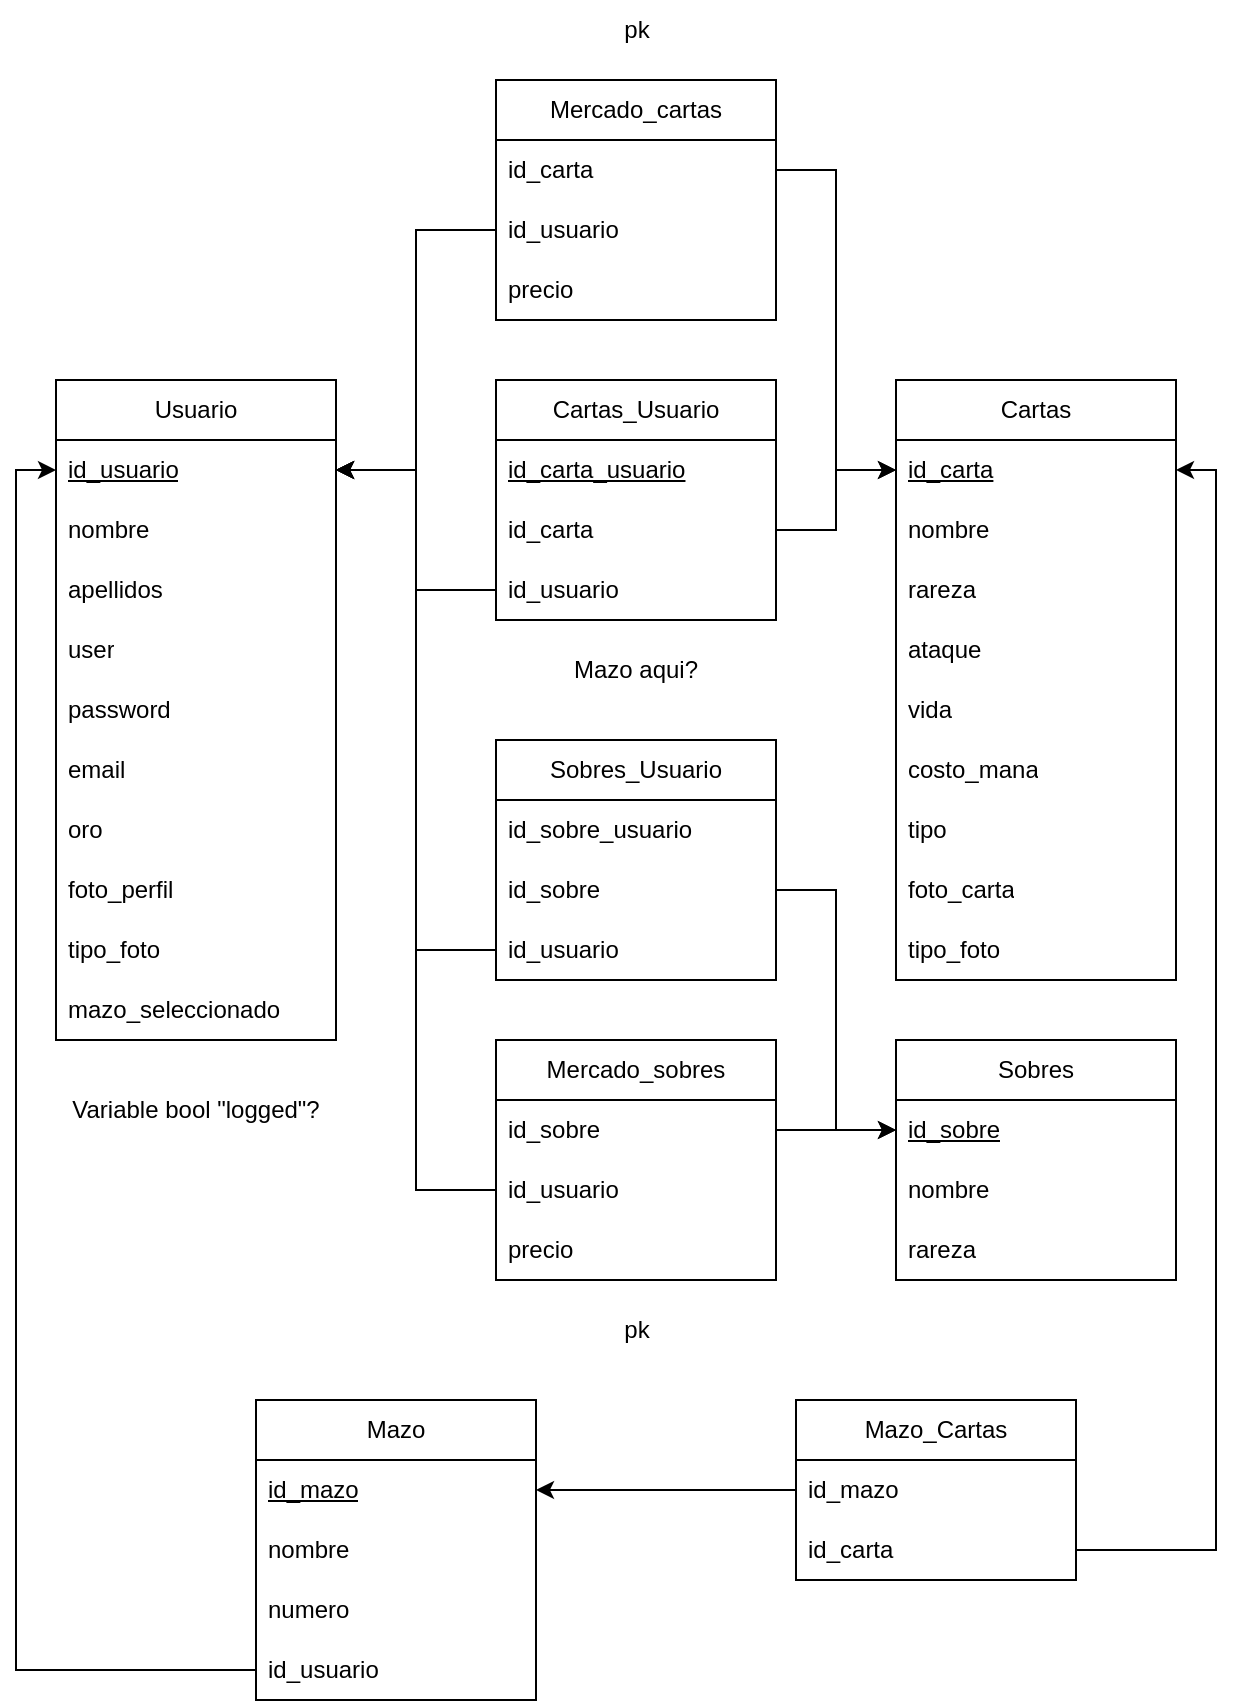 <mxfile version="23.1.3" type="device">
  <diagram name="Página-1" id="8Rh8TaldC5bqIKxcD06b">
    <mxGraphModel dx="1050" dy="1726" grid="1" gridSize="10" guides="1" tooltips="1" connect="1" arrows="1" fold="1" page="1" pageScale="1" pageWidth="827" pageHeight="1169" math="0" shadow="0">
      <root>
        <mxCell id="0" />
        <mxCell id="1" parent="0" />
        <mxCell id="Ns8RzgzaMJ_QIvP4mt8l-1" value="Usuario" style="swimlane;fontStyle=0;childLayout=stackLayout;horizontal=1;startSize=30;horizontalStack=0;resizeParent=1;resizeParentMax=0;resizeLast=0;collapsible=1;marginBottom=0;whiteSpace=wrap;html=1;" parent="1" vertex="1">
          <mxGeometry x="60" y="90" width="140" height="330" as="geometry" />
        </mxCell>
        <mxCell id="Ns8RzgzaMJ_QIvP4mt8l-12" value="&lt;u&gt;id_usuario&lt;/u&gt;" style="text;strokeColor=none;fillColor=none;align=left;verticalAlign=middle;spacingLeft=4;spacingRight=4;overflow=hidden;points=[[0,0.5],[1,0.5]];portConstraint=eastwest;rotatable=0;whiteSpace=wrap;html=1;" parent="Ns8RzgzaMJ_QIvP4mt8l-1" vertex="1">
          <mxGeometry y="30" width="140" height="30" as="geometry" />
        </mxCell>
        <mxCell id="Ns8RzgzaMJ_QIvP4mt8l-2" value="nombre" style="text;strokeColor=none;fillColor=none;align=left;verticalAlign=middle;spacingLeft=4;spacingRight=4;overflow=hidden;points=[[0,0.5],[1,0.5]];portConstraint=eastwest;rotatable=0;whiteSpace=wrap;html=1;" parent="Ns8RzgzaMJ_QIvP4mt8l-1" vertex="1">
          <mxGeometry y="60" width="140" height="30" as="geometry" />
        </mxCell>
        <mxCell id="Ns8RzgzaMJ_QIvP4mt8l-14" value="apellidos" style="text;strokeColor=none;fillColor=none;align=left;verticalAlign=middle;spacingLeft=4;spacingRight=4;overflow=hidden;points=[[0,0.5],[1,0.5]];portConstraint=eastwest;rotatable=0;whiteSpace=wrap;html=1;" parent="Ns8RzgzaMJ_QIvP4mt8l-1" vertex="1">
          <mxGeometry y="90" width="140" height="30" as="geometry" />
        </mxCell>
        <mxCell id="Ns8RzgzaMJ_QIvP4mt8l-4" value="user" style="text;strokeColor=none;fillColor=none;align=left;verticalAlign=middle;spacingLeft=4;spacingRight=4;overflow=hidden;points=[[0,0.5],[1,0.5]];portConstraint=eastwest;rotatable=0;whiteSpace=wrap;html=1;" parent="Ns8RzgzaMJ_QIvP4mt8l-1" vertex="1">
          <mxGeometry y="120" width="140" height="30" as="geometry" />
        </mxCell>
        <mxCell id="Ns8RzgzaMJ_QIvP4mt8l-5" value="password" style="text;strokeColor=none;fillColor=none;align=left;verticalAlign=middle;spacingLeft=4;spacingRight=4;overflow=hidden;points=[[0,0.5],[1,0.5]];portConstraint=eastwest;rotatable=0;whiteSpace=wrap;html=1;" parent="Ns8RzgzaMJ_QIvP4mt8l-1" vertex="1">
          <mxGeometry y="150" width="140" height="30" as="geometry" />
        </mxCell>
        <mxCell id="Ns8RzgzaMJ_QIvP4mt8l-6" value="email" style="text;strokeColor=none;fillColor=none;align=left;verticalAlign=middle;spacingLeft=4;spacingRight=4;overflow=hidden;points=[[0,0.5],[1,0.5]];portConstraint=eastwest;rotatable=0;whiteSpace=wrap;html=1;" parent="Ns8RzgzaMJ_QIvP4mt8l-1" vertex="1">
          <mxGeometry y="180" width="140" height="30" as="geometry" />
        </mxCell>
        <mxCell id="Ns8RzgzaMJ_QIvP4mt8l-16" value="oro" style="text;strokeColor=none;fillColor=none;align=left;verticalAlign=middle;spacingLeft=4;spacingRight=4;overflow=hidden;points=[[0,0.5],[1,0.5]];portConstraint=eastwest;rotatable=0;whiteSpace=wrap;html=1;" parent="Ns8RzgzaMJ_QIvP4mt8l-1" vertex="1">
          <mxGeometry y="210" width="140" height="30" as="geometry" />
        </mxCell>
        <mxCell id="Ns8RzgzaMJ_QIvP4mt8l-18" value="foto_perfil" style="text;strokeColor=none;fillColor=none;align=left;verticalAlign=middle;spacingLeft=4;spacingRight=4;overflow=hidden;points=[[0,0.5],[1,0.5]];portConstraint=eastwest;rotatable=0;whiteSpace=wrap;html=1;" parent="Ns8RzgzaMJ_QIvP4mt8l-1" vertex="1">
          <mxGeometry y="240" width="140" height="30" as="geometry" />
        </mxCell>
        <mxCell id="Ns8RzgzaMJ_QIvP4mt8l-19" value="tipo_foto" style="text;strokeColor=none;fillColor=none;align=left;verticalAlign=middle;spacingLeft=4;spacingRight=4;overflow=hidden;points=[[0,0.5],[1,0.5]];portConstraint=eastwest;rotatable=0;whiteSpace=wrap;html=1;" parent="Ns8RzgzaMJ_QIvP4mt8l-1" vertex="1">
          <mxGeometry y="270" width="140" height="30" as="geometry" />
        </mxCell>
        <mxCell id="-MSP2CegwJGiO8olLoE--1" value="mazo_seleccionado" style="text;strokeColor=none;fillColor=none;align=left;verticalAlign=middle;spacingLeft=4;spacingRight=4;overflow=hidden;points=[[0,0.5],[1,0.5]];portConstraint=eastwest;rotatable=0;whiteSpace=wrap;html=1;" vertex="1" parent="Ns8RzgzaMJ_QIvP4mt8l-1">
          <mxGeometry y="300" width="140" height="30" as="geometry" />
        </mxCell>
        <mxCell id="Ns8RzgzaMJ_QIvP4mt8l-7" value="Cartas" style="swimlane;fontStyle=0;childLayout=stackLayout;horizontal=1;startSize=30;horizontalStack=0;resizeParent=1;resizeParentMax=0;resizeLast=0;collapsible=1;marginBottom=0;whiteSpace=wrap;html=1;" parent="1" vertex="1">
          <mxGeometry x="480" y="90" width="140" height="300" as="geometry" />
        </mxCell>
        <mxCell id="Ns8RzgzaMJ_QIvP4mt8l-13" value="&lt;u&gt;id_carta&lt;/u&gt;" style="text;strokeColor=none;fillColor=none;align=left;verticalAlign=middle;spacingLeft=4;spacingRight=4;overflow=hidden;points=[[0,0.5],[1,0.5]];portConstraint=eastwest;rotatable=0;whiteSpace=wrap;html=1;" parent="Ns8RzgzaMJ_QIvP4mt8l-7" vertex="1">
          <mxGeometry y="30" width="140" height="30" as="geometry" />
        </mxCell>
        <mxCell id="Ns8RzgzaMJ_QIvP4mt8l-8" value="nombre" style="text;strokeColor=none;fillColor=none;align=left;verticalAlign=middle;spacingLeft=4;spacingRight=4;overflow=hidden;points=[[0,0.5],[1,0.5]];portConstraint=eastwest;rotatable=0;whiteSpace=wrap;html=1;" parent="Ns8RzgzaMJ_QIvP4mt8l-7" vertex="1">
          <mxGeometry y="60" width="140" height="30" as="geometry" />
        </mxCell>
        <mxCell id="Ns8RzgzaMJ_QIvP4mt8l-9" value="rareza" style="text;strokeColor=none;fillColor=none;align=left;verticalAlign=middle;spacingLeft=4;spacingRight=4;overflow=hidden;points=[[0,0.5],[1,0.5]];portConstraint=eastwest;rotatable=0;whiteSpace=wrap;html=1;" parent="Ns8RzgzaMJ_QIvP4mt8l-7" vertex="1">
          <mxGeometry y="90" width="140" height="30" as="geometry" />
        </mxCell>
        <mxCell id="Ns8RzgzaMJ_QIvP4mt8l-10" value="ataque" style="text;strokeColor=none;fillColor=none;align=left;verticalAlign=middle;spacingLeft=4;spacingRight=4;overflow=hidden;points=[[0,0.5],[1,0.5]];portConstraint=eastwest;rotatable=0;whiteSpace=wrap;html=1;" parent="Ns8RzgzaMJ_QIvP4mt8l-7" vertex="1">
          <mxGeometry y="120" width="140" height="30" as="geometry" />
        </mxCell>
        <mxCell id="Ns8RzgzaMJ_QIvP4mt8l-55" value="vida" style="text;strokeColor=none;fillColor=none;align=left;verticalAlign=middle;spacingLeft=4;spacingRight=4;overflow=hidden;points=[[0,0.5],[1,0.5]];portConstraint=eastwest;rotatable=0;whiteSpace=wrap;html=1;" parent="Ns8RzgzaMJ_QIvP4mt8l-7" vertex="1">
          <mxGeometry y="150" width="140" height="30" as="geometry" />
        </mxCell>
        <mxCell id="Ns8RzgzaMJ_QIvP4mt8l-15" value="costo_mana" style="text;strokeColor=none;fillColor=none;align=left;verticalAlign=middle;spacingLeft=4;spacingRight=4;overflow=hidden;points=[[0,0.5],[1,0.5]];portConstraint=eastwest;rotatable=0;whiteSpace=wrap;html=1;" parent="Ns8RzgzaMJ_QIvP4mt8l-7" vertex="1">
          <mxGeometry y="180" width="140" height="30" as="geometry" />
        </mxCell>
        <mxCell id="Ns8RzgzaMJ_QIvP4mt8l-17" value="tipo" style="text;strokeColor=none;fillColor=none;align=left;verticalAlign=middle;spacingLeft=4;spacingRight=4;overflow=hidden;points=[[0,0.5],[1,0.5]];portConstraint=eastwest;rotatable=0;whiteSpace=wrap;html=1;" parent="Ns8RzgzaMJ_QIvP4mt8l-7" vertex="1">
          <mxGeometry y="210" width="140" height="30" as="geometry" />
        </mxCell>
        <mxCell id="Ns8RzgzaMJ_QIvP4mt8l-20" value="foto_carta" style="text;strokeColor=none;fillColor=none;align=left;verticalAlign=middle;spacingLeft=4;spacingRight=4;overflow=hidden;points=[[0,0.5],[1,0.5]];portConstraint=eastwest;rotatable=0;whiteSpace=wrap;html=1;" parent="Ns8RzgzaMJ_QIvP4mt8l-7" vertex="1">
          <mxGeometry y="240" width="140" height="30" as="geometry" />
        </mxCell>
        <mxCell id="Ns8RzgzaMJ_QIvP4mt8l-21" value="tipo_foto" style="text;strokeColor=none;fillColor=none;align=left;verticalAlign=middle;spacingLeft=4;spacingRight=4;overflow=hidden;points=[[0,0.5],[1,0.5]];portConstraint=eastwest;rotatable=0;whiteSpace=wrap;html=1;" parent="Ns8RzgzaMJ_QIvP4mt8l-7" vertex="1">
          <mxGeometry y="270" width="140" height="30" as="geometry" />
        </mxCell>
        <mxCell id="Ns8RzgzaMJ_QIvP4mt8l-22" value="Cartas_Usuario" style="swimlane;fontStyle=0;childLayout=stackLayout;horizontal=1;startSize=30;horizontalStack=0;resizeParent=1;resizeParentMax=0;resizeLast=0;collapsible=1;marginBottom=0;whiteSpace=wrap;html=1;" parent="1" vertex="1">
          <mxGeometry x="280" y="90" width="140" height="120" as="geometry" />
        </mxCell>
        <mxCell id="Ns8RzgzaMJ_QIvP4mt8l-23" value="&lt;u&gt;id_carta_usuario&lt;/u&gt;" style="text;strokeColor=none;fillColor=none;align=left;verticalAlign=middle;spacingLeft=4;spacingRight=4;overflow=hidden;points=[[0,0.5],[1,0.5]];portConstraint=eastwest;rotatable=0;whiteSpace=wrap;html=1;" parent="Ns8RzgzaMJ_QIvP4mt8l-22" vertex="1">
          <mxGeometry y="30" width="140" height="30" as="geometry" />
        </mxCell>
        <mxCell id="Ns8RzgzaMJ_QIvP4mt8l-24" value="id_carta" style="text;strokeColor=none;fillColor=none;align=left;verticalAlign=middle;spacingLeft=4;spacingRight=4;overflow=hidden;points=[[0,0.5],[1,0.5]];portConstraint=eastwest;rotatable=0;whiteSpace=wrap;html=1;" parent="Ns8RzgzaMJ_QIvP4mt8l-22" vertex="1">
          <mxGeometry y="60" width="140" height="30" as="geometry" />
        </mxCell>
        <mxCell id="Ns8RzgzaMJ_QIvP4mt8l-25" value="id_usuario" style="text;strokeColor=none;fillColor=none;align=left;verticalAlign=middle;spacingLeft=4;spacingRight=4;overflow=hidden;points=[[0,0.5],[1,0.5]];portConstraint=eastwest;rotatable=0;whiteSpace=wrap;html=1;" parent="Ns8RzgzaMJ_QIvP4mt8l-22" vertex="1">
          <mxGeometry y="90" width="140" height="30" as="geometry" />
        </mxCell>
        <mxCell id="Ns8RzgzaMJ_QIvP4mt8l-26" value="Mazo aqui?" style="text;html=1;align=center;verticalAlign=middle;whiteSpace=wrap;rounded=0;" parent="1" vertex="1">
          <mxGeometry x="310" y="220" width="80" height="30" as="geometry" />
        </mxCell>
        <mxCell id="Ns8RzgzaMJ_QIvP4mt8l-27" value="Variable bool &quot;logged&quot;?" style="text;html=1;align=center;verticalAlign=middle;whiteSpace=wrap;rounded=0;" parent="1" vertex="1">
          <mxGeometry x="65" y="440" width="130" height="30" as="geometry" />
        </mxCell>
        <mxCell id="Ns8RzgzaMJ_QIvP4mt8l-28" value="Sobres" style="swimlane;fontStyle=0;childLayout=stackLayout;horizontal=1;startSize=30;horizontalStack=0;resizeParent=1;resizeParentMax=0;resizeLast=0;collapsible=1;marginBottom=0;whiteSpace=wrap;html=1;" parent="1" vertex="1">
          <mxGeometry x="480" y="420" width="140" height="120" as="geometry" />
        </mxCell>
        <mxCell id="Ns8RzgzaMJ_QIvP4mt8l-29" value="&lt;u&gt;id_sobre&lt;/u&gt;" style="text;strokeColor=none;fillColor=none;align=left;verticalAlign=middle;spacingLeft=4;spacingRight=4;overflow=hidden;points=[[0,0.5],[1,0.5]];portConstraint=eastwest;rotatable=0;whiteSpace=wrap;html=1;" parent="Ns8RzgzaMJ_QIvP4mt8l-28" vertex="1">
          <mxGeometry y="30" width="140" height="30" as="geometry" />
        </mxCell>
        <mxCell id="Ns8RzgzaMJ_QIvP4mt8l-30" value="nombre" style="text;strokeColor=none;fillColor=none;align=left;verticalAlign=middle;spacingLeft=4;spacingRight=4;overflow=hidden;points=[[0,0.5],[1,0.5]];portConstraint=eastwest;rotatable=0;whiteSpace=wrap;html=1;" parent="Ns8RzgzaMJ_QIvP4mt8l-28" vertex="1">
          <mxGeometry y="60" width="140" height="30" as="geometry" />
        </mxCell>
        <mxCell id="Ns8RzgzaMJ_QIvP4mt8l-31" value="rareza" style="text;strokeColor=none;fillColor=none;align=left;verticalAlign=middle;spacingLeft=4;spacingRight=4;overflow=hidden;points=[[0,0.5],[1,0.5]];portConstraint=eastwest;rotatable=0;whiteSpace=wrap;html=1;" parent="Ns8RzgzaMJ_QIvP4mt8l-28" vertex="1">
          <mxGeometry y="90" width="140" height="30" as="geometry" />
        </mxCell>
        <mxCell id="Ns8RzgzaMJ_QIvP4mt8l-32" value="Sobres_Usuario" style="swimlane;fontStyle=0;childLayout=stackLayout;horizontal=1;startSize=30;horizontalStack=0;resizeParent=1;resizeParentMax=0;resizeLast=0;collapsible=1;marginBottom=0;whiteSpace=wrap;html=1;" parent="1" vertex="1">
          <mxGeometry x="280" y="270" width="140" height="120" as="geometry" />
        </mxCell>
        <mxCell id="Ns8RzgzaMJ_QIvP4mt8l-33" value="id_sobre_usuario" style="text;strokeColor=none;fillColor=none;align=left;verticalAlign=middle;spacingLeft=4;spacingRight=4;overflow=hidden;points=[[0,0.5],[1,0.5]];portConstraint=eastwest;rotatable=0;whiteSpace=wrap;html=1;" parent="Ns8RzgzaMJ_QIvP4mt8l-32" vertex="1">
          <mxGeometry y="30" width="140" height="30" as="geometry" />
        </mxCell>
        <mxCell id="Ns8RzgzaMJ_QIvP4mt8l-34" value="id_sobre" style="text;strokeColor=none;fillColor=none;align=left;verticalAlign=middle;spacingLeft=4;spacingRight=4;overflow=hidden;points=[[0,0.5],[1,0.5]];portConstraint=eastwest;rotatable=0;whiteSpace=wrap;html=1;" parent="Ns8RzgzaMJ_QIvP4mt8l-32" vertex="1">
          <mxGeometry y="60" width="140" height="30" as="geometry" />
        </mxCell>
        <mxCell id="Ns8RzgzaMJ_QIvP4mt8l-35" value="id_usuario" style="text;strokeColor=none;fillColor=none;align=left;verticalAlign=middle;spacingLeft=4;spacingRight=4;overflow=hidden;points=[[0,0.5],[1,0.5]];portConstraint=eastwest;rotatable=0;whiteSpace=wrap;html=1;" parent="Ns8RzgzaMJ_QIvP4mt8l-32" vertex="1">
          <mxGeometry y="90" width="140" height="30" as="geometry" />
        </mxCell>
        <mxCell id="Ns8RzgzaMJ_QIvP4mt8l-36" style="edgeStyle=orthogonalEdgeStyle;rounded=0;orthogonalLoop=1;jettySize=auto;html=1;entryX=1;entryY=0.5;entryDx=0;entryDy=0;" parent="1" source="Ns8RzgzaMJ_QIvP4mt8l-25" target="Ns8RzgzaMJ_QIvP4mt8l-12" edge="1">
          <mxGeometry relative="1" as="geometry" />
        </mxCell>
        <mxCell id="Ns8RzgzaMJ_QIvP4mt8l-37" style="edgeStyle=orthogonalEdgeStyle;rounded=0;orthogonalLoop=1;jettySize=auto;html=1;entryX=0;entryY=0.5;entryDx=0;entryDy=0;" parent="1" source="Ns8RzgzaMJ_QIvP4mt8l-24" target="Ns8RzgzaMJ_QIvP4mt8l-13" edge="1">
          <mxGeometry relative="1" as="geometry" />
        </mxCell>
        <mxCell id="Ns8RzgzaMJ_QIvP4mt8l-38" style="edgeStyle=orthogonalEdgeStyle;rounded=0;orthogonalLoop=1;jettySize=auto;html=1;entryX=1;entryY=0.5;entryDx=0;entryDy=0;" parent="1" source="Ns8RzgzaMJ_QIvP4mt8l-35" target="Ns8RzgzaMJ_QIvP4mt8l-12" edge="1">
          <mxGeometry relative="1" as="geometry" />
        </mxCell>
        <mxCell id="Ns8RzgzaMJ_QIvP4mt8l-39" style="edgeStyle=orthogonalEdgeStyle;rounded=0;orthogonalLoop=1;jettySize=auto;html=1;entryX=0;entryY=0.5;entryDx=0;entryDy=0;" parent="1" source="Ns8RzgzaMJ_QIvP4mt8l-34" target="Ns8RzgzaMJ_QIvP4mt8l-29" edge="1">
          <mxGeometry relative="1" as="geometry" />
        </mxCell>
        <mxCell id="Ns8RzgzaMJ_QIvP4mt8l-41" value="Mercado_cartas" style="swimlane;fontStyle=0;childLayout=stackLayout;horizontal=1;startSize=30;horizontalStack=0;resizeParent=1;resizeParentMax=0;resizeLast=0;collapsible=1;marginBottom=0;whiteSpace=wrap;html=1;" parent="1" vertex="1">
          <mxGeometry x="280" y="-60" width="140" height="120" as="geometry" />
        </mxCell>
        <mxCell id="Ns8RzgzaMJ_QIvP4mt8l-42" value="id_carta" style="text;strokeColor=none;fillColor=none;align=left;verticalAlign=middle;spacingLeft=4;spacingRight=4;overflow=hidden;points=[[0,0.5],[1,0.5]];portConstraint=eastwest;rotatable=0;whiteSpace=wrap;html=1;" parent="Ns8RzgzaMJ_QIvP4mt8l-41" vertex="1">
          <mxGeometry y="30" width="140" height="30" as="geometry" />
        </mxCell>
        <mxCell id="Ns8RzgzaMJ_QIvP4mt8l-43" value="id_usuario" style="text;strokeColor=none;fillColor=none;align=left;verticalAlign=middle;spacingLeft=4;spacingRight=4;overflow=hidden;points=[[0,0.5],[1,0.5]];portConstraint=eastwest;rotatable=0;whiteSpace=wrap;html=1;" parent="Ns8RzgzaMJ_QIvP4mt8l-41" vertex="1">
          <mxGeometry y="60" width="140" height="30" as="geometry" />
        </mxCell>
        <mxCell id="Ns8RzgzaMJ_QIvP4mt8l-44" value="precio" style="text;strokeColor=none;fillColor=none;align=left;verticalAlign=middle;spacingLeft=4;spacingRight=4;overflow=hidden;points=[[0,0.5],[1,0.5]];portConstraint=eastwest;rotatable=0;whiteSpace=wrap;html=1;" parent="Ns8RzgzaMJ_QIvP4mt8l-41" vertex="1">
          <mxGeometry y="90" width="140" height="30" as="geometry" />
        </mxCell>
        <mxCell id="Ns8RzgzaMJ_QIvP4mt8l-45" style="edgeStyle=orthogonalEdgeStyle;rounded=0;orthogonalLoop=1;jettySize=auto;html=1;entryX=1;entryY=0.5;entryDx=0;entryDy=0;" parent="1" source="Ns8RzgzaMJ_QIvP4mt8l-43" target="Ns8RzgzaMJ_QIvP4mt8l-12" edge="1">
          <mxGeometry relative="1" as="geometry" />
        </mxCell>
        <mxCell id="Ns8RzgzaMJ_QIvP4mt8l-46" style="edgeStyle=orthogonalEdgeStyle;rounded=0;orthogonalLoop=1;jettySize=auto;html=1;entryX=0;entryY=0.5;entryDx=0;entryDy=0;" parent="1" source="Ns8RzgzaMJ_QIvP4mt8l-42" target="Ns8RzgzaMJ_QIvP4mt8l-13" edge="1">
          <mxGeometry relative="1" as="geometry" />
        </mxCell>
        <mxCell id="Ns8RzgzaMJ_QIvP4mt8l-47" value="Mercado_sobres" style="swimlane;fontStyle=0;childLayout=stackLayout;horizontal=1;startSize=30;horizontalStack=0;resizeParent=1;resizeParentMax=0;resizeLast=0;collapsible=1;marginBottom=0;whiteSpace=wrap;html=1;" parent="1" vertex="1">
          <mxGeometry x="280" y="420" width="140" height="120" as="geometry" />
        </mxCell>
        <mxCell id="Ns8RzgzaMJ_QIvP4mt8l-48" value="id_sobre" style="text;strokeColor=none;fillColor=none;align=left;verticalAlign=middle;spacingLeft=4;spacingRight=4;overflow=hidden;points=[[0,0.5],[1,0.5]];portConstraint=eastwest;rotatable=0;whiteSpace=wrap;html=1;" parent="Ns8RzgzaMJ_QIvP4mt8l-47" vertex="1">
          <mxGeometry y="30" width="140" height="30" as="geometry" />
        </mxCell>
        <mxCell id="Ns8RzgzaMJ_QIvP4mt8l-49" value="id_usuario" style="text;strokeColor=none;fillColor=none;align=left;verticalAlign=middle;spacingLeft=4;spacingRight=4;overflow=hidden;points=[[0,0.5],[1,0.5]];portConstraint=eastwest;rotatable=0;whiteSpace=wrap;html=1;" parent="Ns8RzgzaMJ_QIvP4mt8l-47" vertex="1">
          <mxGeometry y="60" width="140" height="30" as="geometry" />
        </mxCell>
        <mxCell id="Ns8RzgzaMJ_QIvP4mt8l-50" value="precio" style="text;strokeColor=none;fillColor=none;align=left;verticalAlign=middle;spacingLeft=4;spacingRight=4;overflow=hidden;points=[[0,0.5],[1,0.5]];portConstraint=eastwest;rotatable=0;whiteSpace=wrap;html=1;" parent="Ns8RzgzaMJ_QIvP4mt8l-47" vertex="1">
          <mxGeometry y="90" width="140" height="30" as="geometry" />
        </mxCell>
        <mxCell id="Ns8RzgzaMJ_QIvP4mt8l-51" style="edgeStyle=orthogonalEdgeStyle;rounded=0;orthogonalLoop=1;jettySize=auto;html=1;entryX=0;entryY=0.5;entryDx=0;entryDy=0;" parent="1" source="Ns8RzgzaMJ_QIvP4mt8l-48" target="Ns8RzgzaMJ_QIvP4mt8l-29" edge="1">
          <mxGeometry relative="1" as="geometry" />
        </mxCell>
        <mxCell id="Ns8RzgzaMJ_QIvP4mt8l-52" style="edgeStyle=orthogonalEdgeStyle;rounded=0;orthogonalLoop=1;jettySize=auto;html=1;entryX=1;entryY=0.5;entryDx=0;entryDy=0;" parent="1" source="Ns8RzgzaMJ_QIvP4mt8l-49" target="Ns8RzgzaMJ_QIvP4mt8l-12" edge="1">
          <mxGeometry relative="1" as="geometry" />
        </mxCell>
        <mxCell id="Ns8RzgzaMJ_QIvP4mt8l-53" value="pk" style="text;html=1;align=center;verticalAlign=middle;resizable=0;points=[];autosize=1;strokeColor=none;fillColor=none;" parent="1" vertex="1">
          <mxGeometry x="330" y="-100" width="40" height="30" as="geometry" />
        </mxCell>
        <mxCell id="Ns8RzgzaMJ_QIvP4mt8l-54" value="pk" style="text;html=1;align=center;verticalAlign=middle;resizable=0;points=[];autosize=1;strokeColor=none;fillColor=none;" parent="1" vertex="1">
          <mxGeometry x="330" y="550" width="40" height="30" as="geometry" />
        </mxCell>
        <mxCell id="-MSP2CegwJGiO8olLoE--2" value="Mazo" style="swimlane;fontStyle=0;childLayout=stackLayout;horizontal=1;startSize=30;horizontalStack=0;resizeParent=1;resizeParentMax=0;resizeLast=0;collapsible=1;marginBottom=0;whiteSpace=wrap;html=1;" vertex="1" parent="1">
          <mxGeometry x="160" y="600" width="140" height="150" as="geometry" />
        </mxCell>
        <mxCell id="-MSP2CegwJGiO8olLoE--3" value="&lt;u&gt;id_mazo&lt;/u&gt;" style="text;strokeColor=none;fillColor=none;align=left;verticalAlign=middle;spacingLeft=4;spacingRight=4;overflow=hidden;points=[[0,0.5],[1,0.5]];portConstraint=eastwest;rotatable=0;whiteSpace=wrap;html=1;" vertex="1" parent="-MSP2CegwJGiO8olLoE--2">
          <mxGeometry y="30" width="140" height="30" as="geometry" />
        </mxCell>
        <mxCell id="-MSP2CegwJGiO8olLoE--4" value="nombre" style="text;strokeColor=none;fillColor=none;align=left;verticalAlign=middle;spacingLeft=4;spacingRight=4;overflow=hidden;points=[[0,0.5],[1,0.5]];portConstraint=eastwest;rotatable=0;whiteSpace=wrap;html=1;" vertex="1" parent="-MSP2CegwJGiO8olLoE--2">
          <mxGeometry y="60" width="140" height="30" as="geometry" />
        </mxCell>
        <mxCell id="-MSP2CegwJGiO8olLoE--5" value="numero" style="text;strokeColor=none;fillColor=none;align=left;verticalAlign=middle;spacingLeft=4;spacingRight=4;overflow=hidden;points=[[0,0.5],[1,0.5]];portConstraint=eastwest;rotatable=0;whiteSpace=wrap;html=1;" vertex="1" parent="-MSP2CegwJGiO8olLoE--2">
          <mxGeometry y="90" width="140" height="30" as="geometry" />
        </mxCell>
        <mxCell id="-MSP2CegwJGiO8olLoE--6" value="id_usuario" style="text;strokeColor=none;fillColor=none;align=left;verticalAlign=middle;spacingLeft=4;spacingRight=4;overflow=hidden;points=[[0,0.5],[1,0.5]];portConstraint=eastwest;rotatable=0;whiteSpace=wrap;html=1;" vertex="1" parent="-MSP2CegwJGiO8olLoE--2">
          <mxGeometry y="120" width="140" height="30" as="geometry" />
        </mxCell>
        <mxCell id="-MSP2CegwJGiO8olLoE--7" value="Mazo_Cartas" style="swimlane;fontStyle=0;childLayout=stackLayout;horizontal=1;startSize=30;horizontalStack=0;resizeParent=1;resizeParentMax=0;resizeLast=0;collapsible=1;marginBottom=0;whiteSpace=wrap;html=1;" vertex="1" parent="1">
          <mxGeometry x="430" y="600" width="140" height="90" as="geometry" />
        </mxCell>
        <mxCell id="-MSP2CegwJGiO8olLoE--8" value="id_mazo" style="text;strokeColor=none;fillColor=none;align=left;verticalAlign=middle;spacingLeft=4;spacingRight=4;overflow=hidden;points=[[0,0.5],[1,0.5]];portConstraint=eastwest;rotatable=0;whiteSpace=wrap;html=1;" vertex="1" parent="-MSP2CegwJGiO8olLoE--7">
          <mxGeometry y="30" width="140" height="30" as="geometry" />
        </mxCell>
        <mxCell id="-MSP2CegwJGiO8olLoE--9" value="id_carta" style="text;strokeColor=none;fillColor=none;align=left;verticalAlign=middle;spacingLeft=4;spacingRight=4;overflow=hidden;points=[[0,0.5],[1,0.5]];portConstraint=eastwest;rotatable=0;whiteSpace=wrap;html=1;" vertex="1" parent="-MSP2CegwJGiO8olLoE--7">
          <mxGeometry y="60" width="140" height="30" as="geometry" />
        </mxCell>
        <mxCell id="-MSP2CegwJGiO8olLoE--11" style="edgeStyle=orthogonalEdgeStyle;rounded=0;orthogonalLoop=1;jettySize=auto;html=1;" edge="1" parent="1" source="-MSP2CegwJGiO8olLoE--8" target="-MSP2CegwJGiO8olLoE--3">
          <mxGeometry relative="1" as="geometry" />
        </mxCell>
        <mxCell id="-MSP2CegwJGiO8olLoE--12" style="edgeStyle=orthogonalEdgeStyle;rounded=0;orthogonalLoop=1;jettySize=auto;html=1;entryX=1;entryY=0.5;entryDx=0;entryDy=0;" edge="1" parent="1" source="-MSP2CegwJGiO8olLoE--9" target="Ns8RzgzaMJ_QIvP4mt8l-13">
          <mxGeometry relative="1" as="geometry" />
        </mxCell>
        <mxCell id="-MSP2CegwJGiO8olLoE--13" style="edgeStyle=orthogonalEdgeStyle;rounded=0;orthogonalLoop=1;jettySize=auto;html=1;entryX=0;entryY=0.5;entryDx=0;entryDy=0;" edge="1" parent="1" source="-MSP2CegwJGiO8olLoE--6" target="Ns8RzgzaMJ_QIvP4mt8l-12">
          <mxGeometry relative="1" as="geometry" />
        </mxCell>
      </root>
    </mxGraphModel>
  </diagram>
</mxfile>
